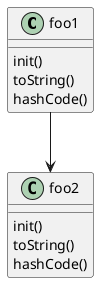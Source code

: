 {
  "sha1": "ifxvmf6aibljwnzc1un4hct4q4vf0rs",
  "insertion": {
    "when": "2024-06-03T18:59:30.695Z",
    "url": "http://wiki.plantuml.net/site/plantumlshell",
    "user": "plantuml@gmail.com"
  }
}
@startuml
'!preprocessorV2
!procedure msg(source, destination)
source --> destination
!endprocedure

!procedure init_class(name)
class name {
  init()
  toString()
  hashCode()
}
!endprocedure

init_class("foo1")
init_class("foo2")
msg("foo1", "foo2")
@enduml
